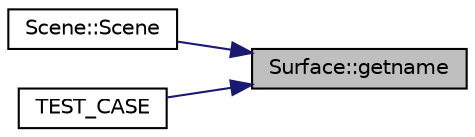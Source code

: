 digraph "Surface::getname"
{
 // LATEX_PDF_SIZE
  edge [fontname="Helvetica",fontsize="10",labelfontname="Helvetica",labelfontsize="10"];
  node [fontname="Helvetica",fontsize="10",shape=record];
  rankdir="RL";
  Node1 [label="Surface::getname",height=0.2,width=0.4,color="black", fillcolor="grey75", style="filled", fontcolor="black",tooltip=" "];
  Node1 -> Node2 [dir="back",color="midnightblue",fontsize="10",style="solid",fontname="Helvetica"];
  Node2 [label="Scene::Scene",height=0.2,width=0.4,color="black", fillcolor="white", style="filled",URL="$class_scene.html#ad10176d75a9cc0da56626f682d083507",tooltip=" "];
  Node1 -> Node3 [dir="back",color="midnightblue",fontsize="10",style="solid",fontname="Helvetica"];
  Node3 [label="TEST_CASE",height=0.2,width=0.4,color="black", fillcolor="white", style="filled",URL="$tests_2surface_8cpp.html#a17451cb7de33b4c52300619819f6f62c",tooltip=" "];
}
